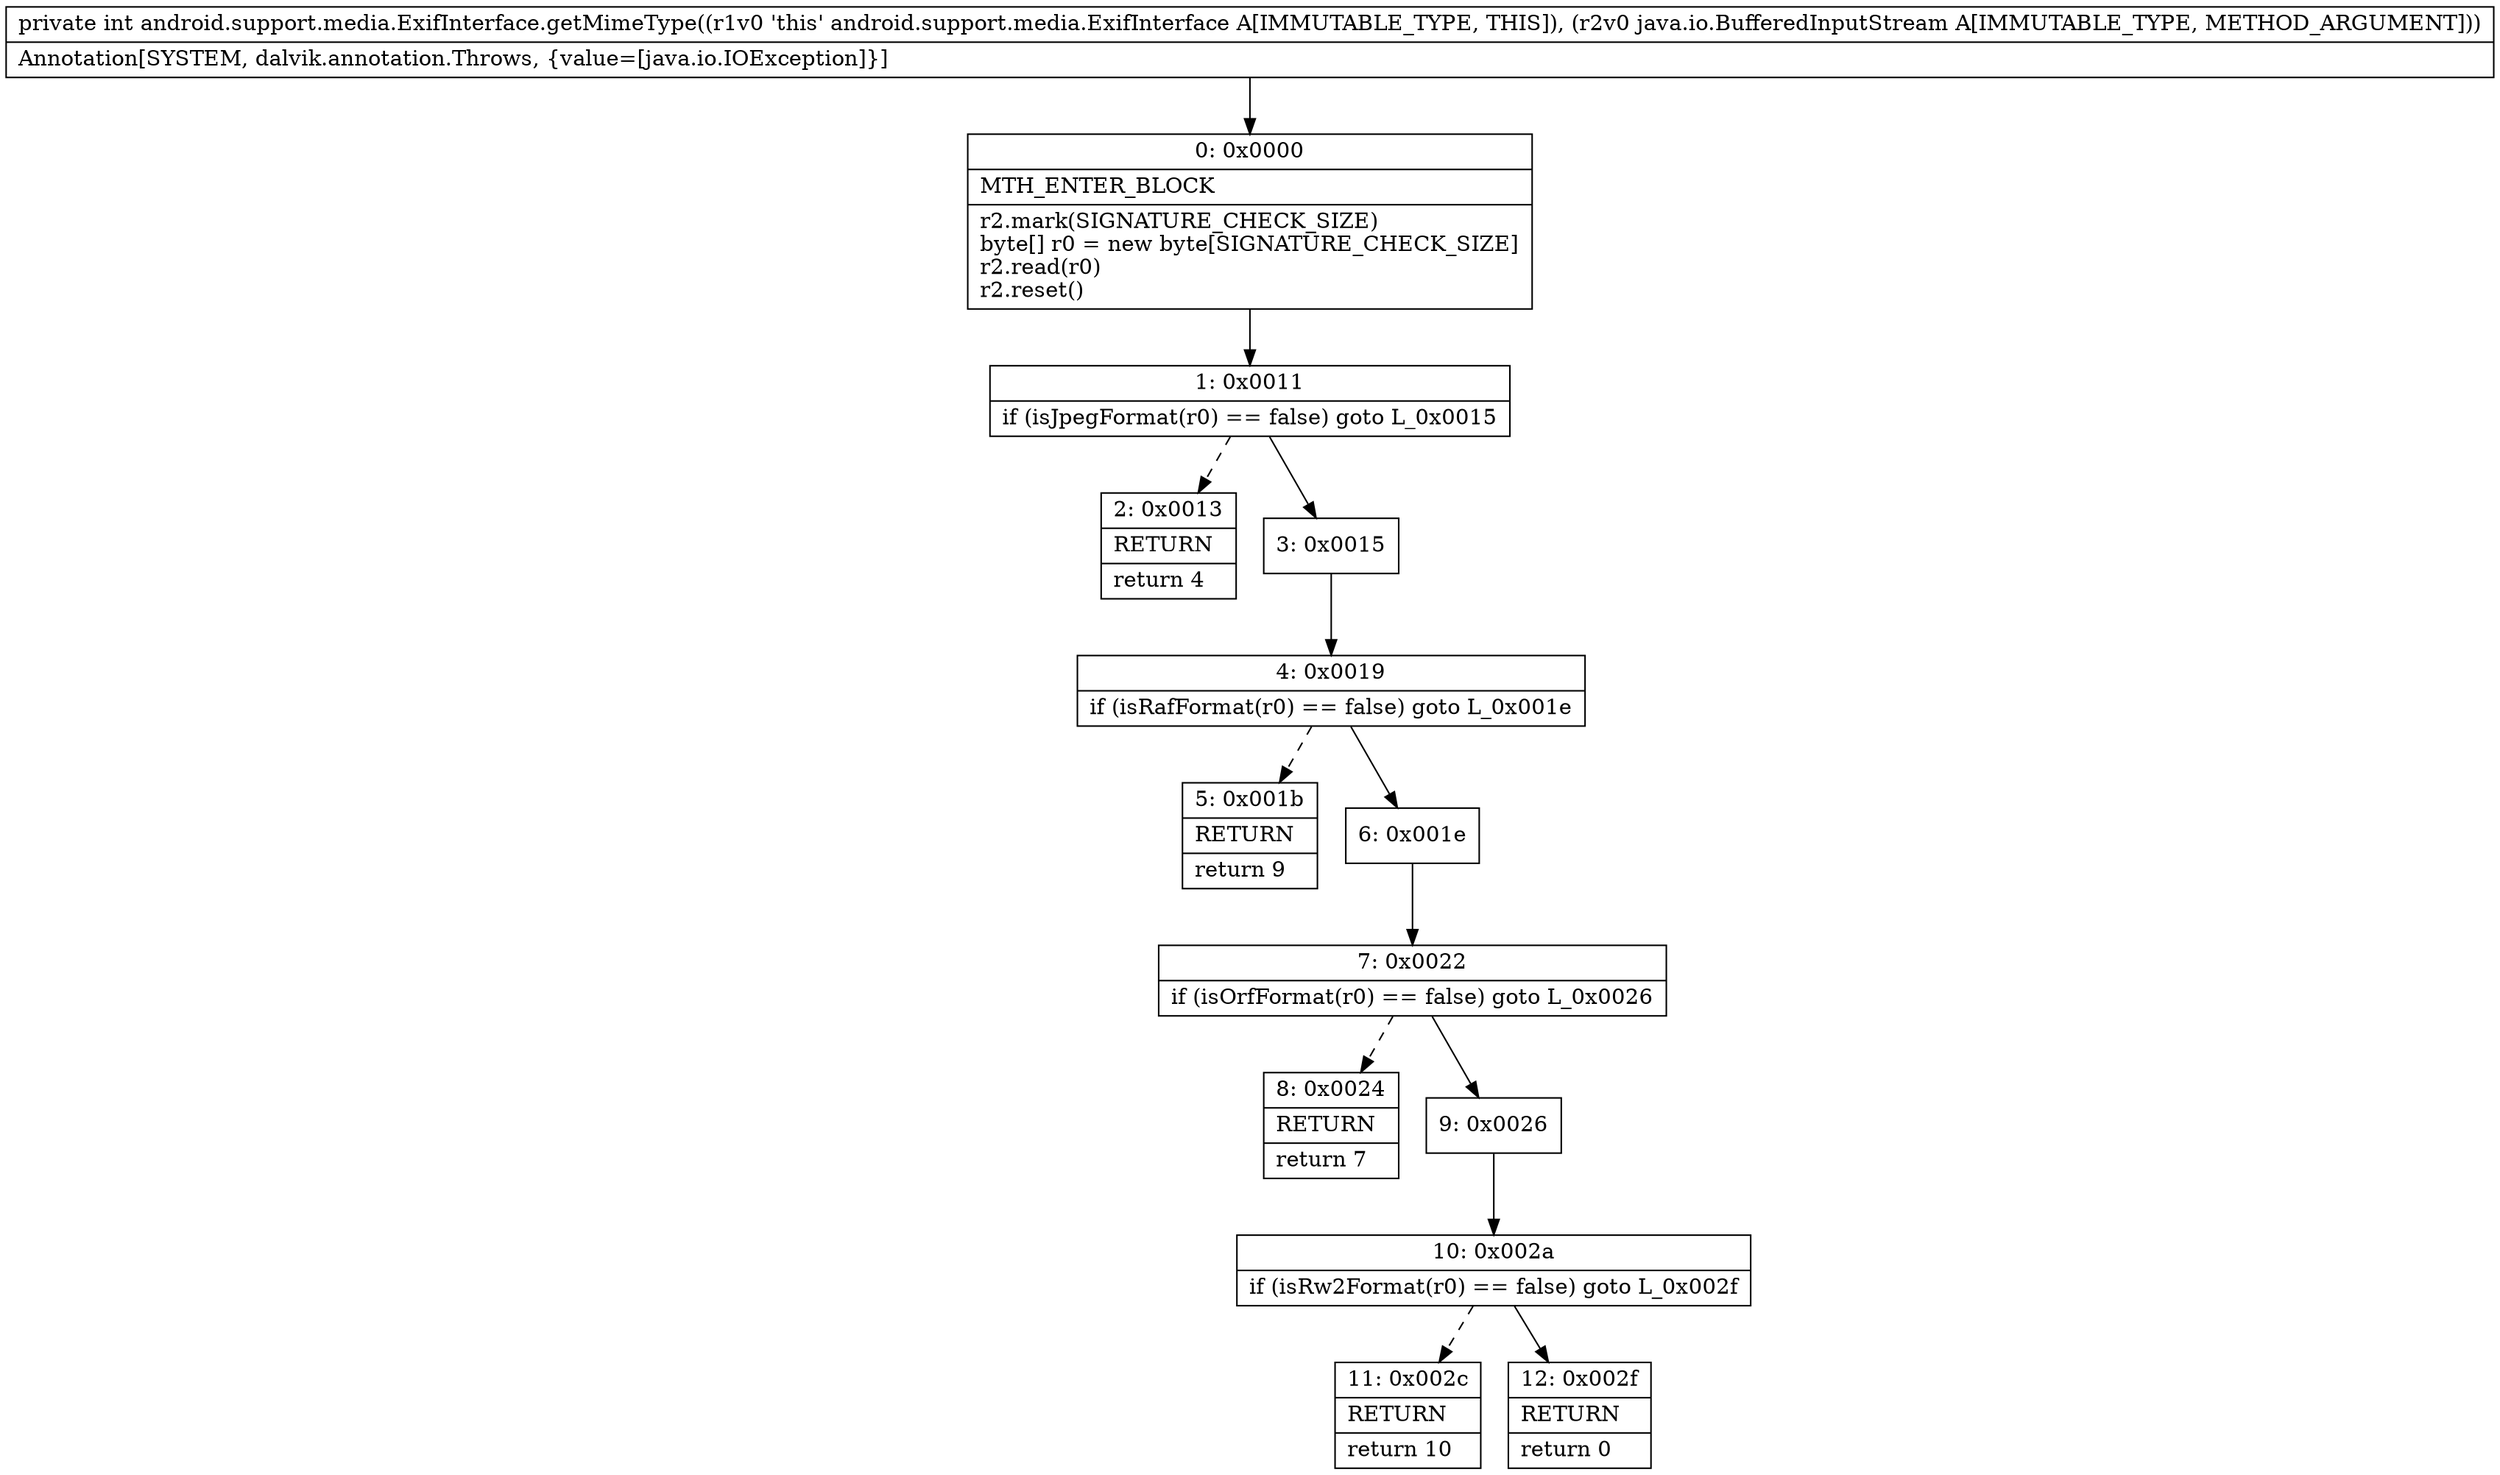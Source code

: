 digraph "CFG forandroid.support.media.ExifInterface.getMimeType(Ljava\/io\/BufferedInputStream;)I" {
Node_0 [shape=record,label="{0\:\ 0x0000|MTH_ENTER_BLOCK\l|r2.mark(SIGNATURE_CHECK_SIZE)\lbyte[] r0 = new byte[SIGNATURE_CHECK_SIZE]\lr2.read(r0)\lr2.reset()\l}"];
Node_1 [shape=record,label="{1\:\ 0x0011|if (isJpegFormat(r0) == false) goto L_0x0015\l}"];
Node_2 [shape=record,label="{2\:\ 0x0013|RETURN\l|return 4\l}"];
Node_3 [shape=record,label="{3\:\ 0x0015}"];
Node_4 [shape=record,label="{4\:\ 0x0019|if (isRafFormat(r0) == false) goto L_0x001e\l}"];
Node_5 [shape=record,label="{5\:\ 0x001b|RETURN\l|return 9\l}"];
Node_6 [shape=record,label="{6\:\ 0x001e}"];
Node_7 [shape=record,label="{7\:\ 0x0022|if (isOrfFormat(r0) == false) goto L_0x0026\l}"];
Node_8 [shape=record,label="{8\:\ 0x0024|RETURN\l|return 7\l}"];
Node_9 [shape=record,label="{9\:\ 0x0026}"];
Node_10 [shape=record,label="{10\:\ 0x002a|if (isRw2Format(r0) == false) goto L_0x002f\l}"];
Node_11 [shape=record,label="{11\:\ 0x002c|RETURN\l|return 10\l}"];
Node_12 [shape=record,label="{12\:\ 0x002f|RETURN\l|return 0\l}"];
MethodNode[shape=record,label="{private int android.support.media.ExifInterface.getMimeType((r1v0 'this' android.support.media.ExifInterface A[IMMUTABLE_TYPE, THIS]), (r2v0 java.io.BufferedInputStream A[IMMUTABLE_TYPE, METHOD_ARGUMENT]))  | Annotation[SYSTEM, dalvik.annotation.Throws, \{value=[java.io.IOException]\}]\l}"];
MethodNode -> Node_0;
Node_0 -> Node_1;
Node_1 -> Node_2[style=dashed];
Node_1 -> Node_3;
Node_3 -> Node_4;
Node_4 -> Node_5[style=dashed];
Node_4 -> Node_6;
Node_6 -> Node_7;
Node_7 -> Node_8[style=dashed];
Node_7 -> Node_9;
Node_9 -> Node_10;
Node_10 -> Node_11[style=dashed];
Node_10 -> Node_12;
}

